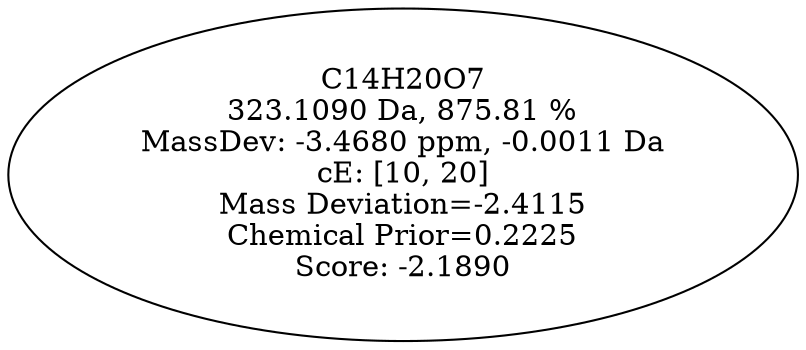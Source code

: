 strict digraph {
v1 [label="C14H20O7\n323.1090 Da, 875.81 %\nMassDev: -3.4680 ppm, -0.0011 Da\ncE: [10, 20]\nMass Deviation=-2.4115\nChemical Prior=0.2225\nScore: -2.1890"];
}